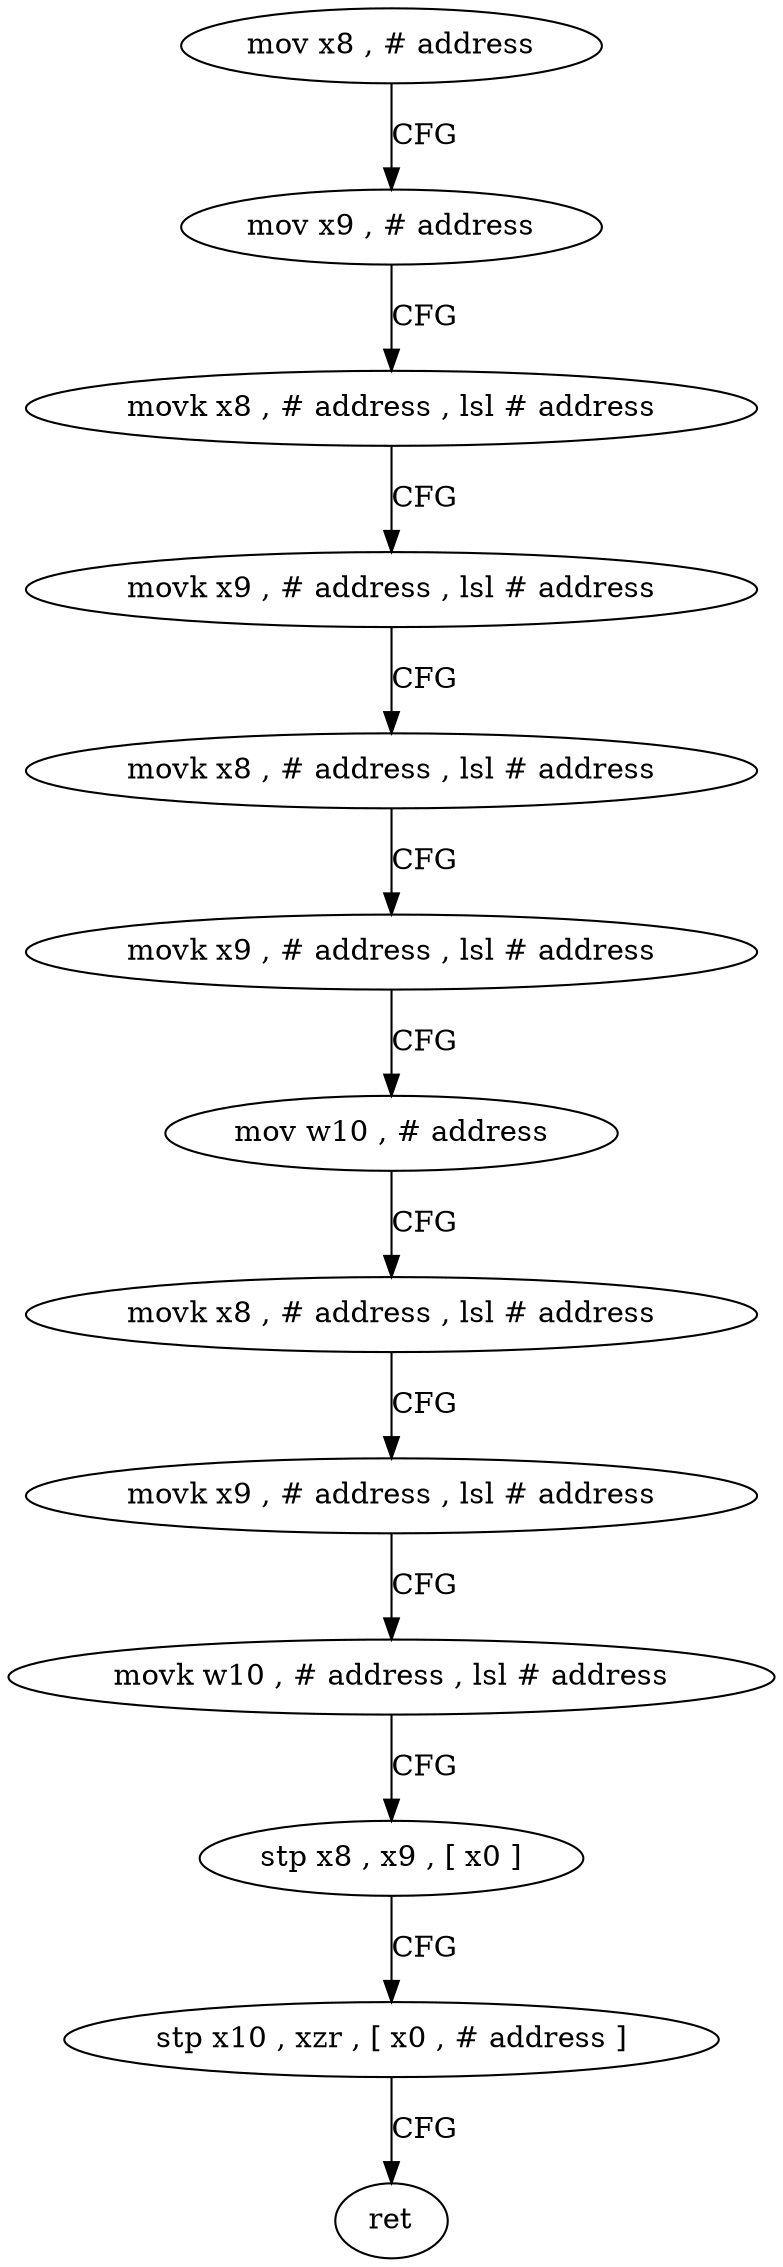 digraph "func" {
"4227272" [label = "mov x8 , # address" ]
"4227276" [label = "mov x9 , # address" ]
"4227280" [label = "movk x8 , # address , lsl # address" ]
"4227284" [label = "movk x9 , # address , lsl # address" ]
"4227288" [label = "movk x8 , # address , lsl # address" ]
"4227292" [label = "movk x9 , # address , lsl # address" ]
"4227296" [label = "mov w10 , # address" ]
"4227300" [label = "movk x8 , # address , lsl # address" ]
"4227304" [label = "movk x9 , # address , lsl # address" ]
"4227308" [label = "movk w10 , # address , lsl # address" ]
"4227312" [label = "stp x8 , x9 , [ x0 ]" ]
"4227316" [label = "stp x10 , xzr , [ x0 , # address ]" ]
"4227320" [label = "ret" ]
"4227272" -> "4227276" [ label = "CFG" ]
"4227276" -> "4227280" [ label = "CFG" ]
"4227280" -> "4227284" [ label = "CFG" ]
"4227284" -> "4227288" [ label = "CFG" ]
"4227288" -> "4227292" [ label = "CFG" ]
"4227292" -> "4227296" [ label = "CFG" ]
"4227296" -> "4227300" [ label = "CFG" ]
"4227300" -> "4227304" [ label = "CFG" ]
"4227304" -> "4227308" [ label = "CFG" ]
"4227308" -> "4227312" [ label = "CFG" ]
"4227312" -> "4227316" [ label = "CFG" ]
"4227316" -> "4227320" [ label = "CFG" ]
}
